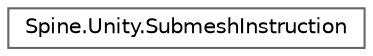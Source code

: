 digraph "类继承关系图"
{
 // LATEX_PDF_SIZE
  bgcolor="transparent";
  edge [fontname=Helvetica,fontsize=10,labelfontname=Helvetica,labelfontsize=10];
  node [fontname=Helvetica,fontsize=10,shape=box,height=0.2,width=0.4];
  rankdir="LR";
  Node0 [id="Node000000",label="Spine.Unity.SubmeshInstruction",height=0.2,width=0.4,color="grey40", fillcolor="white", style="filled",URL="$struct_spine_1_1_unity_1_1_submesh_instruction.html",tooltip="Instructions for how to generate a mesh or submesh: \"Render this skeleton's slots: start slot,..."];
}
